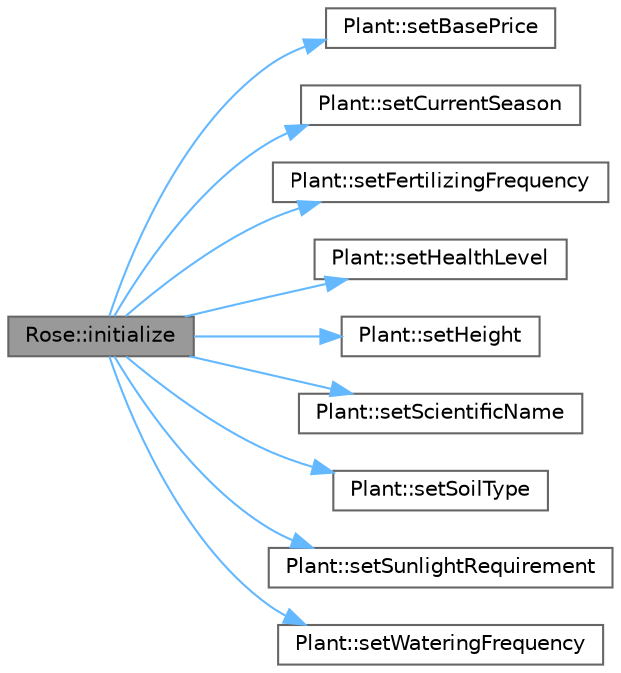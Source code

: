 digraph "Rose::initialize"
{
 // INTERACTIVE_SVG=YES
 // LATEX_PDF_SIZE
  bgcolor="transparent";
  edge [fontname=Helvetica,fontsize=10,labelfontname=Helvetica,labelfontsize=10];
  node [fontname=Helvetica,fontsize=10,shape=box,height=0.2,width=0.4];
  rankdir="LR";
  Node1 [id="Node000001",label="Rose::initialize",height=0.2,width=0.4,color="gray40", fillcolor="grey60", style="filled", fontcolor="black",tooltip="Initialize rose-specific attributes."];
  Node1 -> Node2 [id="edge1_Node000001_Node000002",color="steelblue1",style="solid",tooltip=" "];
  Node2 [id="Node000002",label="Plant::setBasePrice",height=0.2,width=0.4,color="grey40", fillcolor="white", style="filled",URL="$class_plant.html#a6bb3c3f21ee02bd567c681a1c83790cf",tooltip=" "];
  Node1 -> Node3 [id="edge2_Node000001_Node000003",color="steelblue1",style="solid",tooltip=" "];
  Node3 [id="Node000003",label="Plant::setCurrentSeason",height=0.2,width=0.4,color="grey40", fillcolor="white", style="filled",URL="$class_plant.html#afe10867ffef56b41afb8556c933b1a84",tooltip=" "];
  Node1 -> Node4 [id="edge3_Node000001_Node000004",color="steelblue1",style="solid",tooltip=" "];
  Node4 [id="Node000004",label="Plant::setFertilizingFrequency",height=0.2,width=0.4,color="grey40", fillcolor="white", style="filled",URL="$class_plant.html#a90153249d119635f7fdaf6c36501feac",tooltip=" "];
  Node1 -> Node5 [id="edge4_Node000001_Node000005",color="steelblue1",style="solid",tooltip=" "];
  Node5 [id="Node000005",label="Plant::setHealthLevel",height=0.2,width=0.4,color="grey40", fillcolor="white", style="filled",URL="$class_plant.html#a13f2d6947c495a1fbcc3ee77edacab6e",tooltip=" "];
  Node1 -> Node6 [id="edge5_Node000001_Node000006",color="steelblue1",style="solid",tooltip=" "];
  Node6 [id="Node000006",label="Plant::setHeight",height=0.2,width=0.4,color="grey40", fillcolor="white", style="filled",URL="$class_plant.html#a08c254d39bc004e9a07eba6986cbd85e",tooltip=" "];
  Node1 -> Node7 [id="edge6_Node000001_Node000007",color="steelblue1",style="solid",tooltip=" "];
  Node7 [id="Node000007",label="Plant::setScientificName",height=0.2,width=0.4,color="grey40", fillcolor="white", style="filled",URL="$class_plant.html#a250dba050af65380f4cc899318138ead",tooltip=" "];
  Node1 -> Node8 [id="edge7_Node000001_Node000008",color="steelblue1",style="solid",tooltip=" "];
  Node8 [id="Node000008",label="Plant::setSoilType",height=0.2,width=0.4,color="grey40", fillcolor="white", style="filled",URL="$class_plant.html#ad737d24b65acfc35acbd5dcf46ea1894",tooltip=" "];
  Node1 -> Node9 [id="edge8_Node000001_Node000009",color="steelblue1",style="solid",tooltip=" "];
  Node9 [id="Node000009",label="Plant::setSunlightRequirement",height=0.2,width=0.4,color="grey40", fillcolor="white", style="filled",URL="$class_plant.html#a60f0d276cc3a75298e4e3fd31d84e14e",tooltip=" "];
  Node1 -> Node10 [id="edge9_Node000001_Node000010",color="steelblue1",style="solid",tooltip=" "];
  Node10 [id="Node000010",label="Plant::setWateringFrequency",height=0.2,width=0.4,color="grey40", fillcolor="white", style="filled",URL="$class_plant.html#a611a3a3582fbf9d23727239fc399d11c",tooltip=" "];
}
